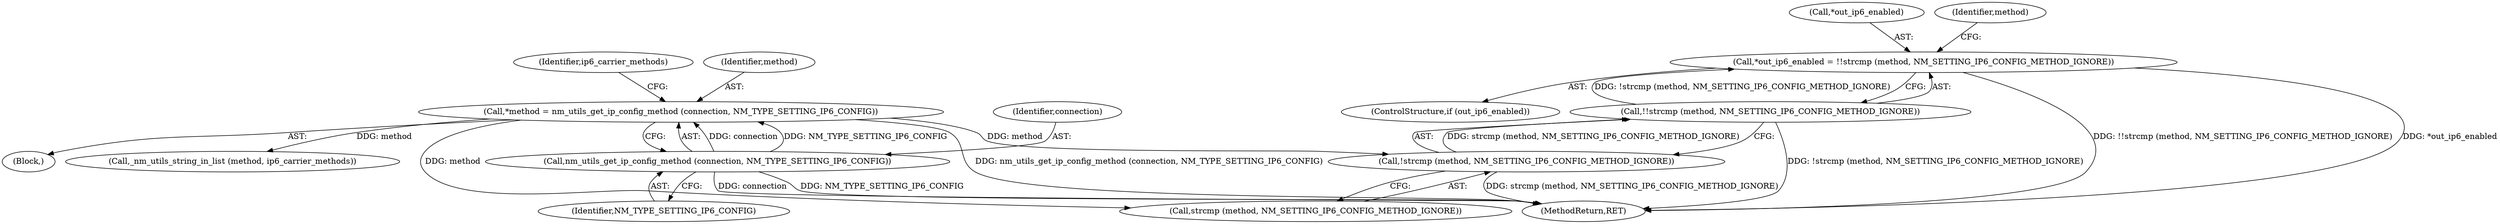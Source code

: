 digraph "0_NetworkManager_d5fc88e573fa58b93034b04d35a2454f5d28cad9@API" {
"1005583" [label="(Call,*out_ip6_enabled = !!strcmp (method, NM_SETTING_IP6_CONFIG_METHOD_IGNORE))"];
"1005586" [label="(Call,!!strcmp (method, NM_SETTING_IP6_CONFIG_METHOD_IGNORE))"];
"1005587" [label="(Call,!strcmp (method, NM_SETTING_IP6_CONFIG_METHOD_IGNORE))"];
"1005573" [label="(Call,*method = nm_utils_get_ip_config_method (connection, NM_TYPE_SETTING_IP6_CONFIG))"];
"1005575" [label="(Call,nm_utils_get_ip_config_method (connection, NM_TYPE_SETTING_IP6_CONFIG))"];
"1005580" [label="(Identifier,ip6_carrier_methods)"];
"1005588" [label="(Call,strcmp (method, NM_SETTING_IP6_CONFIG_METHOD_IGNORE))"];
"1005571" [label="(Block,)"];
"1005586" [label="(Call,!!strcmp (method, NM_SETTING_IP6_CONFIG_METHOD_IGNORE))"];
"1005574" [label="(Identifier,method)"];
"1005577" [label="(Identifier,NM_TYPE_SETTING_IP6_CONFIG)"];
"1005587" [label="(Call,!strcmp (method, NM_SETTING_IP6_CONFIG_METHOD_IGNORE))"];
"1005592" [label="(Call,_nm_utils_string_in_list (method, ip6_carrier_methods))"];
"1005573" [label="(Call,*method = nm_utils_get_ip_config_method (connection, NM_TYPE_SETTING_IP6_CONFIG))"];
"1005583" [label="(Call,*out_ip6_enabled = !!strcmp (method, NM_SETTING_IP6_CONFIG_METHOD_IGNORE))"];
"1005581" [label="(ControlStructure,if (out_ip6_enabled))"];
"1007368" [label="(MethodReturn,RET)"];
"1005584" [label="(Call,*out_ip6_enabled)"];
"1005593" [label="(Identifier,method)"];
"1005576" [label="(Identifier,connection)"];
"1005575" [label="(Call,nm_utils_get_ip_config_method (connection, NM_TYPE_SETTING_IP6_CONFIG))"];
"1005583" -> "1005581"  [label="AST: "];
"1005583" -> "1005586"  [label="CFG: "];
"1005584" -> "1005583"  [label="AST: "];
"1005586" -> "1005583"  [label="AST: "];
"1005593" -> "1005583"  [label="CFG: "];
"1005583" -> "1007368"  [label="DDG: *out_ip6_enabled"];
"1005583" -> "1007368"  [label="DDG: !!strcmp (method, NM_SETTING_IP6_CONFIG_METHOD_IGNORE)"];
"1005586" -> "1005583"  [label="DDG: !strcmp (method, NM_SETTING_IP6_CONFIG_METHOD_IGNORE)"];
"1005586" -> "1005587"  [label="CFG: "];
"1005587" -> "1005586"  [label="AST: "];
"1005586" -> "1007368"  [label="DDG: !strcmp (method, NM_SETTING_IP6_CONFIG_METHOD_IGNORE)"];
"1005587" -> "1005586"  [label="DDG: strcmp (method, NM_SETTING_IP6_CONFIG_METHOD_IGNORE)"];
"1005587" -> "1005588"  [label="CFG: "];
"1005588" -> "1005587"  [label="AST: "];
"1005587" -> "1007368"  [label="DDG: strcmp (method, NM_SETTING_IP6_CONFIG_METHOD_IGNORE)"];
"1005573" -> "1005587"  [label="DDG: method"];
"1005573" -> "1005571"  [label="AST: "];
"1005573" -> "1005575"  [label="CFG: "];
"1005574" -> "1005573"  [label="AST: "];
"1005575" -> "1005573"  [label="AST: "];
"1005580" -> "1005573"  [label="CFG: "];
"1005573" -> "1007368"  [label="DDG: nm_utils_get_ip_config_method (connection, NM_TYPE_SETTING_IP6_CONFIG)"];
"1005575" -> "1005573"  [label="DDG: connection"];
"1005575" -> "1005573"  [label="DDG: NM_TYPE_SETTING_IP6_CONFIG"];
"1005573" -> "1005588"  [label="DDG: method"];
"1005573" -> "1005592"  [label="DDG: method"];
"1005575" -> "1005577"  [label="CFG: "];
"1005576" -> "1005575"  [label="AST: "];
"1005577" -> "1005575"  [label="AST: "];
"1005575" -> "1007368"  [label="DDG: connection"];
"1005575" -> "1007368"  [label="DDG: NM_TYPE_SETTING_IP6_CONFIG"];
}

